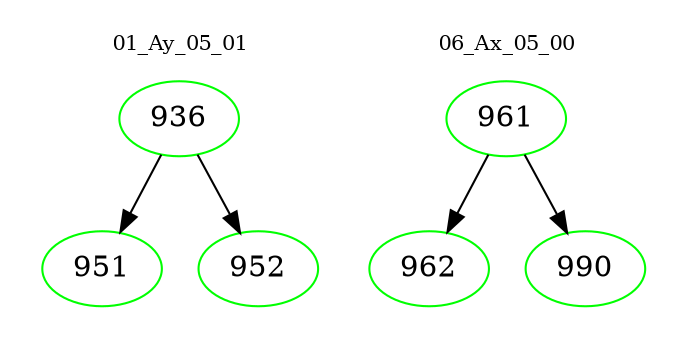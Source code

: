 digraph{
subgraph cluster_0 {
color = white
label = "01_Ay_05_01";
fontsize=10;
T0_936 [label="936", color="green"]
T0_936 -> T0_951 [color="black"]
T0_951 [label="951", color="green"]
T0_936 -> T0_952 [color="black"]
T0_952 [label="952", color="green"]
}
subgraph cluster_1 {
color = white
label = "06_Ax_05_00";
fontsize=10;
T1_961 [label="961", color="green"]
T1_961 -> T1_962 [color="black"]
T1_962 [label="962", color="green"]
T1_961 -> T1_990 [color="black"]
T1_990 [label="990", color="green"]
}
}
